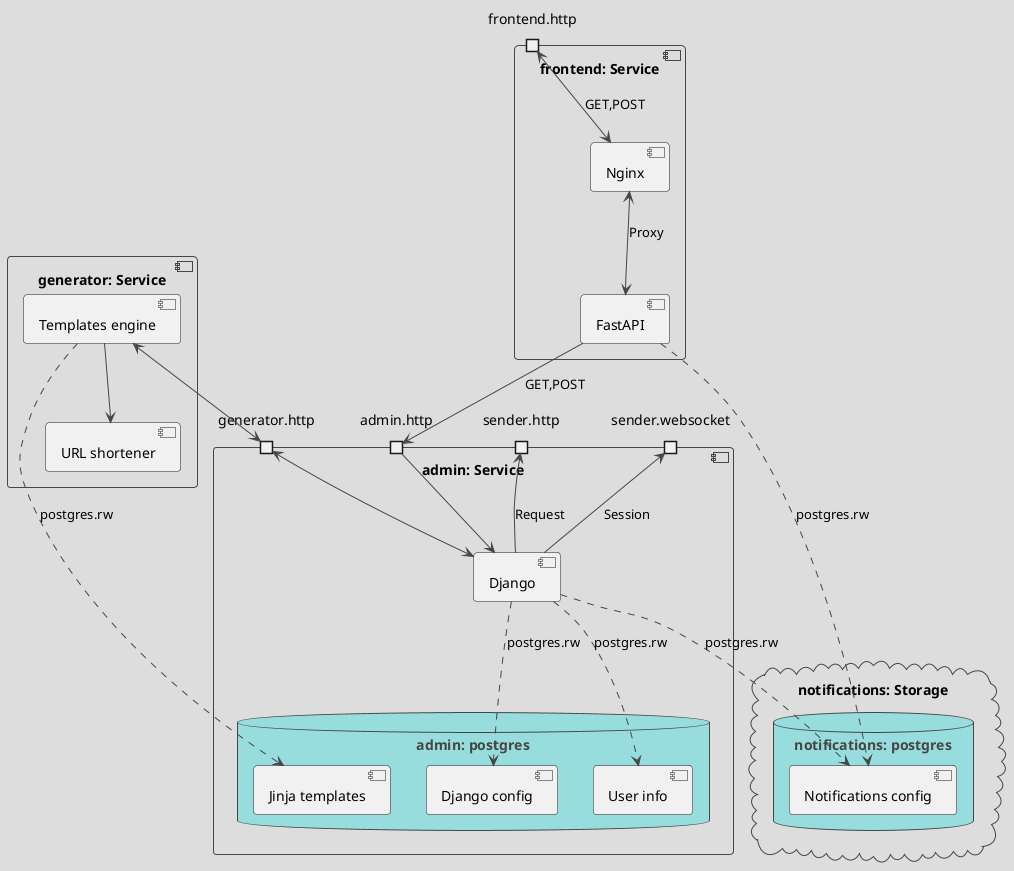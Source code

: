 @startuml "Notifications admin module"
!theme toy
'''Часть сервиса уведомлений, отвечающая за создание и администрирование нотификаций'''


'''Хранилища и внешние сервисы'''
cloud "notifications: Storage" {
    database "notifications: postgres" {
        [Notifications config]
    }
}


'''Компоненты бизнес-логики'''
component "frontend: Service" {
    'Внешние интерфейсы службы'
    portin frontend.http

    'Компоненты службы'
    [Nginx]
    [FastAPI]

    'Внутренние каналы службы'
    [Nginx] <--> "FastAPI": Proxy

    'Обслуживание внешних интерфейсы'
    frontend.http <--> Nginx: GET,POST
}

component "admin: Service" {
    'Внешние интерфейсы службы'
    port generator.http
    port admin.http
    port sender.http
    port sender.websocket

    'Компоненты службы'
    [Django]

    'Хранилища\кэши службы'
    database "admin: postgres" {
        [Django config]
        [User info]
        [Jinja templates]
    }

    'Внутренние каналы службы'
    [Django] ..> [Django config]: postgres.rw
    [Django] ..> [User info]: postgres.rw


    'Обслуживание внешних интерфейсов'
    admin.http -> [Django]
    sender.http <-- [Django]: Request
    sender.websocket <-- [Django]: Session
    generator.http  <--> [Django]
}

component "generator: Service" {
    [Templates engine]
    [URL shortener]

    [Templates engine] ..> [Jinja templates]: postgres.rw
    [Templates engine] --> [URL shortener]

}


'''Обслуживание внешних и облачных сервисов'''
[FastAPI]   ..>  [Notifications config]: postgres.rw
[Django]    ..>  [Notifications config]: postgres.rw

[FastAPI] --> admin.http:GET,POST
[Templates engine] <--> generator.http 
@enduml
